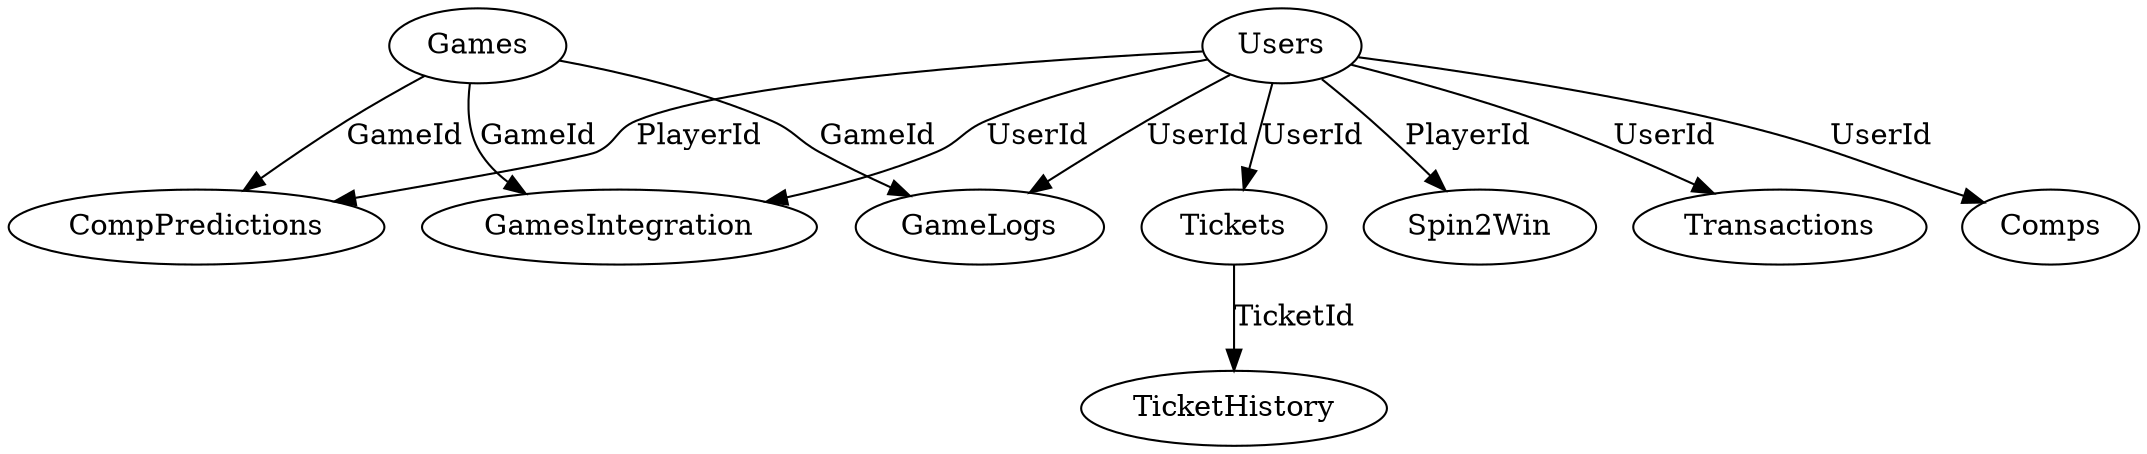 digraph {
	Users [label=Users]
	Games [label=Games]
	GamesIntegration [label=GamesIntegration]
	Transactions [label=Transactions]
	GameLogs [label=GameLogs]
	Comps [label=Comps]
	CompPredictions [label=CompPredictions]
	Tickets [label=Tickets]
	TicketHistory [label=TicketHistory]
	Spin2Win [label=Spin2Win]
	Users -> GamesIntegration [label=UserId]
	Users -> Transactions [label=UserId]
	Users -> GameLogs [label=UserId]
	Users -> Comps [label=UserId]
	Users -> CompPredictions [label=PlayerId]
	Users -> Tickets [label=UserId]
	Users -> Spin2Win [label=PlayerId]
	Games -> GamesIntegration [label=GameId]
	Games -> GameLogs [label=GameId]
	Games -> CompPredictions [label=GameId]
	Tickets -> TicketHistory [label=TicketId]
}

